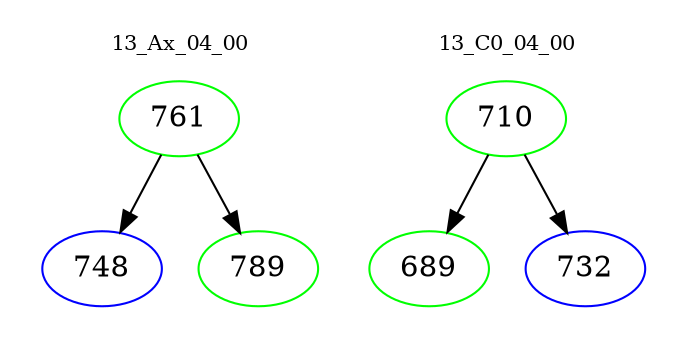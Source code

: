digraph{
subgraph cluster_0 {
color = white
label = "13_Ax_04_00";
fontsize=10;
T0_761 [label="761", color="green"]
T0_761 -> T0_748 [color="black"]
T0_748 [label="748", color="blue"]
T0_761 -> T0_789 [color="black"]
T0_789 [label="789", color="green"]
}
subgraph cluster_1 {
color = white
label = "13_C0_04_00";
fontsize=10;
T1_710 [label="710", color="green"]
T1_710 -> T1_689 [color="black"]
T1_689 [label="689", color="green"]
T1_710 -> T1_732 [color="black"]
T1_732 [label="732", color="blue"]
}
}
